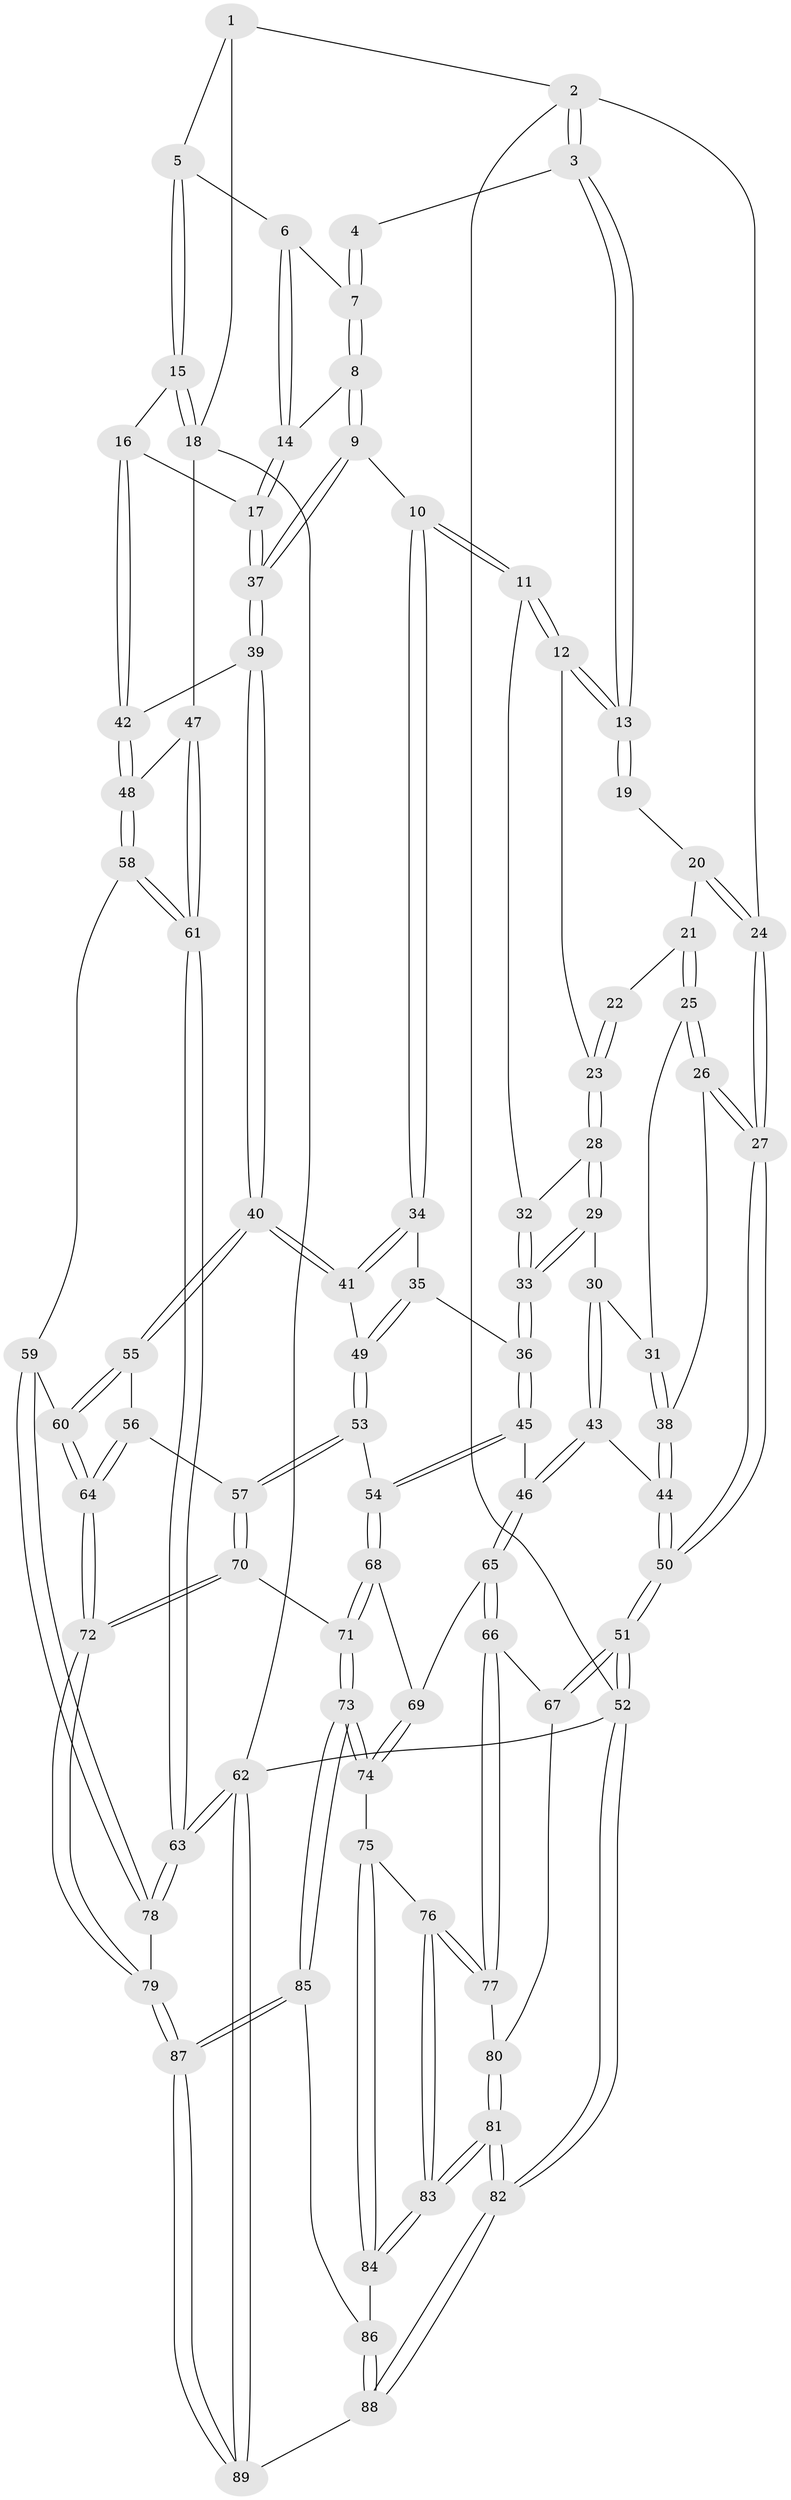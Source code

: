 // Generated by graph-tools (version 1.1) at 2025/16/03/09/25 04:16:48]
// undirected, 89 vertices, 219 edges
graph export_dot {
graph [start="1"]
  node [color=gray90,style=filled];
  1 [pos="+0.9150448648829582+0"];
  2 [pos="+0+0"];
  3 [pos="+0.430537183727429+0"];
  4 [pos="+0.59166336620624+0"];
  5 [pos="+0.8045130406377474+0.10276520017490244"];
  6 [pos="+0.7945604560654773+0.10451265812897453"];
  7 [pos="+0.6402423510012231+0.04050975254138749"];
  8 [pos="+0.5801440949691505+0.2252515202984481"];
  9 [pos="+0.5545164220871485+0.2541676852675498"];
  10 [pos="+0.48646505131698625+0.23684886526505314"];
  11 [pos="+0.45100053141290664+0.21148273294725725"];
  12 [pos="+0.37780731665532413+0.12273802491623864"];
  13 [pos="+0.3750992521268039+0.11704630509648159"];
  14 [pos="+0.698283164391893+0.18785888048501306"];
  15 [pos="+0.9684981266737045+0.25664292162725755"];
  16 [pos="+0.9236935901112108+0.2739156448417232"];
  17 [pos="+0.8755512825302573+0.2805585621430341"];
  18 [pos="+1+0.26946399483319144"];
  19 [pos="+0.278888966301985+0.11382008268183726"];
  20 [pos="+0+0"];
  21 [pos="+0.12155814862144691+0.20961466160265765"];
  22 [pos="+0.17896357133155782+0.21603669019641544"];
  23 [pos="+0.22809327975118487+0.2785862855820869"];
  24 [pos="+0+0"];
  25 [pos="+0.11145649114724225+0.29656516974645997"];
  26 [pos="+0+0.26968042789894797"];
  27 [pos="+0+0.24459995222274636"];
  28 [pos="+0.22801365782711044+0.27955949091347954"];
  29 [pos="+0.1880152628906202+0.35615674962808663"];
  30 [pos="+0.16902570428505945+0.35820161439329434"];
  31 [pos="+0.14362266189406814+0.34873310353957965"];
  32 [pos="+0.3179431316858853+0.30998083205148486"];
  33 [pos="+0.2784669979544339+0.4181858911059786"];
  34 [pos="+0.3796393476920638+0.4126982274207771"];
  35 [pos="+0.34441844183287174+0.42951570813551887"];
  36 [pos="+0.28861750151250953+0.4335302628447811"];
  37 [pos="+0.6234609272526856+0.3693077118490566"];
  38 [pos="+0.0533456088183827+0.39418206936481537"];
  39 [pos="+0.6268705326043075+0.42650801793201226"];
  40 [pos="+0.6043013761913512+0.46559260379371326"];
  41 [pos="+0.4677693118360065+0.47281992722256483"];
  42 [pos="+0.7801211179777151+0.48990965293222144"];
  43 [pos="+0.1091202917206611+0.5728021549713236"];
  44 [pos="+0.07137204746114216+0.5663797896791299"];
  45 [pos="+0.2559628326735267+0.5221069338100799"];
  46 [pos="+0.13335475567499921+0.5848130077694185"];
  47 [pos="+1+0.4396173915288744"];
  48 [pos="+0.8367942747189969+0.5502965863431475"];
  49 [pos="+0.4052145560765488+0.5391784043215698"];
  50 [pos="+0+0.6229658065876518"];
  51 [pos="+0+0.6791146067835222"];
  52 [pos="+0+1"];
  53 [pos="+0.38973287349329705+0.619569875119132"];
  54 [pos="+0.3867935312366734+0.6203373725355029"];
  55 [pos="+0.5939548022377248+0.5398399320720805"];
  56 [pos="+0.511853701511437+0.6091840569670576"];
  57 [pos="+0.44218653989097545+0.6326131557106394"];
  58 [pos="+0.8113132468801388+0.6792197389243196"];
  59 [pos="+0.736270030374624+0.6978305504515104"];
  60 [pos="+0.700775814524303+0.6899654850190882"];
  61 [pos="+1+0.9805295268843172"];
  62 [pos="+1+1"];
  63 [pos="+1+1"];
  64 [pos="+0.5864841556507021+0.7656405886447044"];
  65 [pos="+0.17502767476491243+0.6861914428080622"];
  66 [pos="+0.14374231407880847+0.7362189122081304"];
  67 [pos="+0+0.7391290929742214"];
  68 [pos="+0.33824118172997414+0.6815473489401832"];
  69 [pos="+0.2039121842544702+0.697149456655353"];
  70 [pos="+0.48571694768749046+0.7890209926650353"];
  71 [pos="+0.36727581162353007+0.8205225223887862"];
  72 [pos="+0.5518761355705815+0.8141493598522085"];
  73 [pos="+0.3381873199290518+0.8594213608144251"];
  74 [pos="+0.2754420273047384+0.8300978359473914"];
  75 [pos="+0.1753415583061696+0.8553161453551182"];
  76 [pos="+0.1582195602462047+0.845995738336098"];
  77 [pos="+0.12607724588908198+0.8095186829677324"];
  78 [pos="+0.7235071032341487+0.8680124273273924"];
  79 [pos="+0.589329621418097+0.9357767399491261"];
  80 [pos="+0.08785291905920964+0.8247901365856826"];
  81 [pos="+0+1"];
  82 [pos="+0+1"];
  83 [pos="+0.06103502036666823+1"];
  84 [pos="+0.19380448848664963+0.92585601809332"];
  85 [pos="+0.3392107240502752+0.878158781707476"];
  86 [pos="+0.29819255616342233+0.9739634769494264"];
  87 [pos="+0.5760184845529506+0.9910406771414202"];
  88 [pos="+0.3088405412240151+1"];
  89 [pos="+0.5906346064447852+1"];
  1 -- 2;
  1 -- 5;
  1 -- 18;
  2 -- 3;
  2 -- 3;
  2 -- 24;
  2 -- 52;
  3 -- 4;
  3 -- 13;
  3 -- 13;
  4 -- 7;
  4 -- 7;
  5 -- 6;
  5 -- 15;
  5 -- 15;
  6 -- 7;
  6 -- 14;
  6 -- 14;
  7 -- 8;
  7 -- 8;
  8 -- 9;
  8 -- 9;
  8 -- 14;
  9 -- 10;
  9 -- 37;
  9 -- 37;
  10 -- 11;
  10 -- 11;
  10 -- 34;
  10 -- 34;
  11 -- 12;
  11 -- 12;
  11 -- 32;
  12 -- 13;
  12 -- 13;
  12 -- 23;
  13 -- 19;
  13 -- 19;
  14 -- 17;
  14 -- 17;
  15 -- 16;
  15 -- 18;
  15 -- 18;
  16 -- 17;
  16 -- 42;
  16 -- 42;
  17 -- 37;
  17 -- 37;
  18 -- 47;
  18 -- 62;
  19 -- 20;
  20 -- 21;
  20 -- 24;
  20 -- 24;
  21 -- 22;
  21 -- 25;
  21 -- 25;
  22 -- 23;
  22 -- 23;
  23 -- 28;
  23 -- 28;
  24 -- 27;
  24 -- 27;
  25 -- 26;
  25 -- 26;
  25 -- 31;
  26 -- 27;
  26 -- 27;
  26 -- 38;
  27 -- 50;
  27 -- 50;
  28 -- 29;
  28 -- 29;
  28 -- 32;
  29 -- 30;
  29 -- 33;
  29 -- 33;
  30 -- 31;
  30 -- 43;
  30 -- 43;
  31 -- 38;
  31 -- 38;
  32 -- 33;
  32 -- 33;
  33 -- 36;
  33 -- 36;
  34 -- 35;
  34 -- 41;
  34 -- 41;
  35 -- 36;
  35 -- 49;
  35 -- 49;
  36 -- 45;
  36 -- 45;
  37 -- 39;
  37 -- 39;
  38 -- 44;
  38 -- 44;
  39 -- 40;
  39 -- 40;
  39 -- 42;
  40 -- 41;
  40 -- 41;
  40 -- 55;
  40 -- 55;
  41 -- 49;
  42 -- 48;
  42 -- 48;
  43 -- 44;
  43 -- 46;
  43 -- 46;
  44 -- 50;
  44 -- 50;
  45 -- 46;
  45 -- 54;
  45 -- 54;
  46 -- 65;
  46 -- 65;
  47 -- 48;
  47 -- 61;
  47 -- 61;
  48 -- 58;
  48 -- 58;
  49 -- 53;
  49 -- 53;
  50 -- 51;
  50 -- 51;
  51 -- 52;
  51 -- 52;
  51 -- 67;
  51 -- 67;
  52 -- 82;
  52 -- 82;
  52 -- 62;
  53 -- 54;
  53 -- 57;
  53 -- 57;
  54 -- 68;
  54 -- 68;
  55 -- 56;
  55 -- 60;
  55 -- 60;
  56 -- 57;
  56 -- 64;
  56 -- 64;
  57 -- 70;
  57 -- 70;
  58 -- 59;
  58 -- 61;
  58 -- 61;
  59 -- 60;
  59 -- 78;
  59 -- 78;
  60 -- 64;
  60 -- 64;
  61 -- 63;
  61 -- 63;
  62 -- 63;
  62 -- 63;
  62 -- 89;
  62 -- 89;
  63 -- 78;
  63 -- 78;
  64 -- 72;
  64 -- 72;
  65 -- 66;
  65 -- 66;
  65 -- 69;
  66 -- 67;
  66 -- 77;
  66 -- 77;
  67 -- 80;
  68 -- 69;
  68 -- 71;
  68 -- 71;
  69 -- 74;
  69 -- 74;
  70 -- 71;
  70 -- 72;
  70 -- 72;
  71 -- 73;
  71 -- 73;
  72 -- 79;
  72 -- 79;
  73 -- 74;
  73 -- 74;
  73 -- 85;
  73 -- 85;
  74 -- 75;
  75 -- 76;
  75 -- 84;
  75 -- 84;
  76 -- 77;
  76 -- 77;
  76 -- 83;
  76 -- 83;
  77 -- 80;
  78 -- 79;
  79 -- 87;
  79 -- 87;
  80 -- 81;
  80 -- 81;
  81 -- 82;
  81 -- 82;
  81 -- 83;
  81 -- 83;
  82 -- 88;
  82 -- 88;
  83 -- 84;
  83 -- 84;
  84 -- 86;
  85 -- 86;
  85 -- 87;
  85 -- 87;
  86 -- 88;
  86 -- 88;
  87 -- 89;
  87 -- 89;
  88 -- 89;
}
